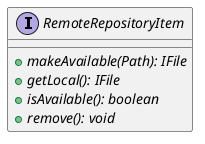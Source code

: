 @startuml

    interface RemoteRepositoryItem [[RemoteRepositoryItem.html]] {
        {abstract} +makeAvailable(Path): IFile
        {abstract} +getLocal(): IFile
        {abstract} +isAvailable(): boolean
        {abstract} +remove(): void
    }

@enduml
